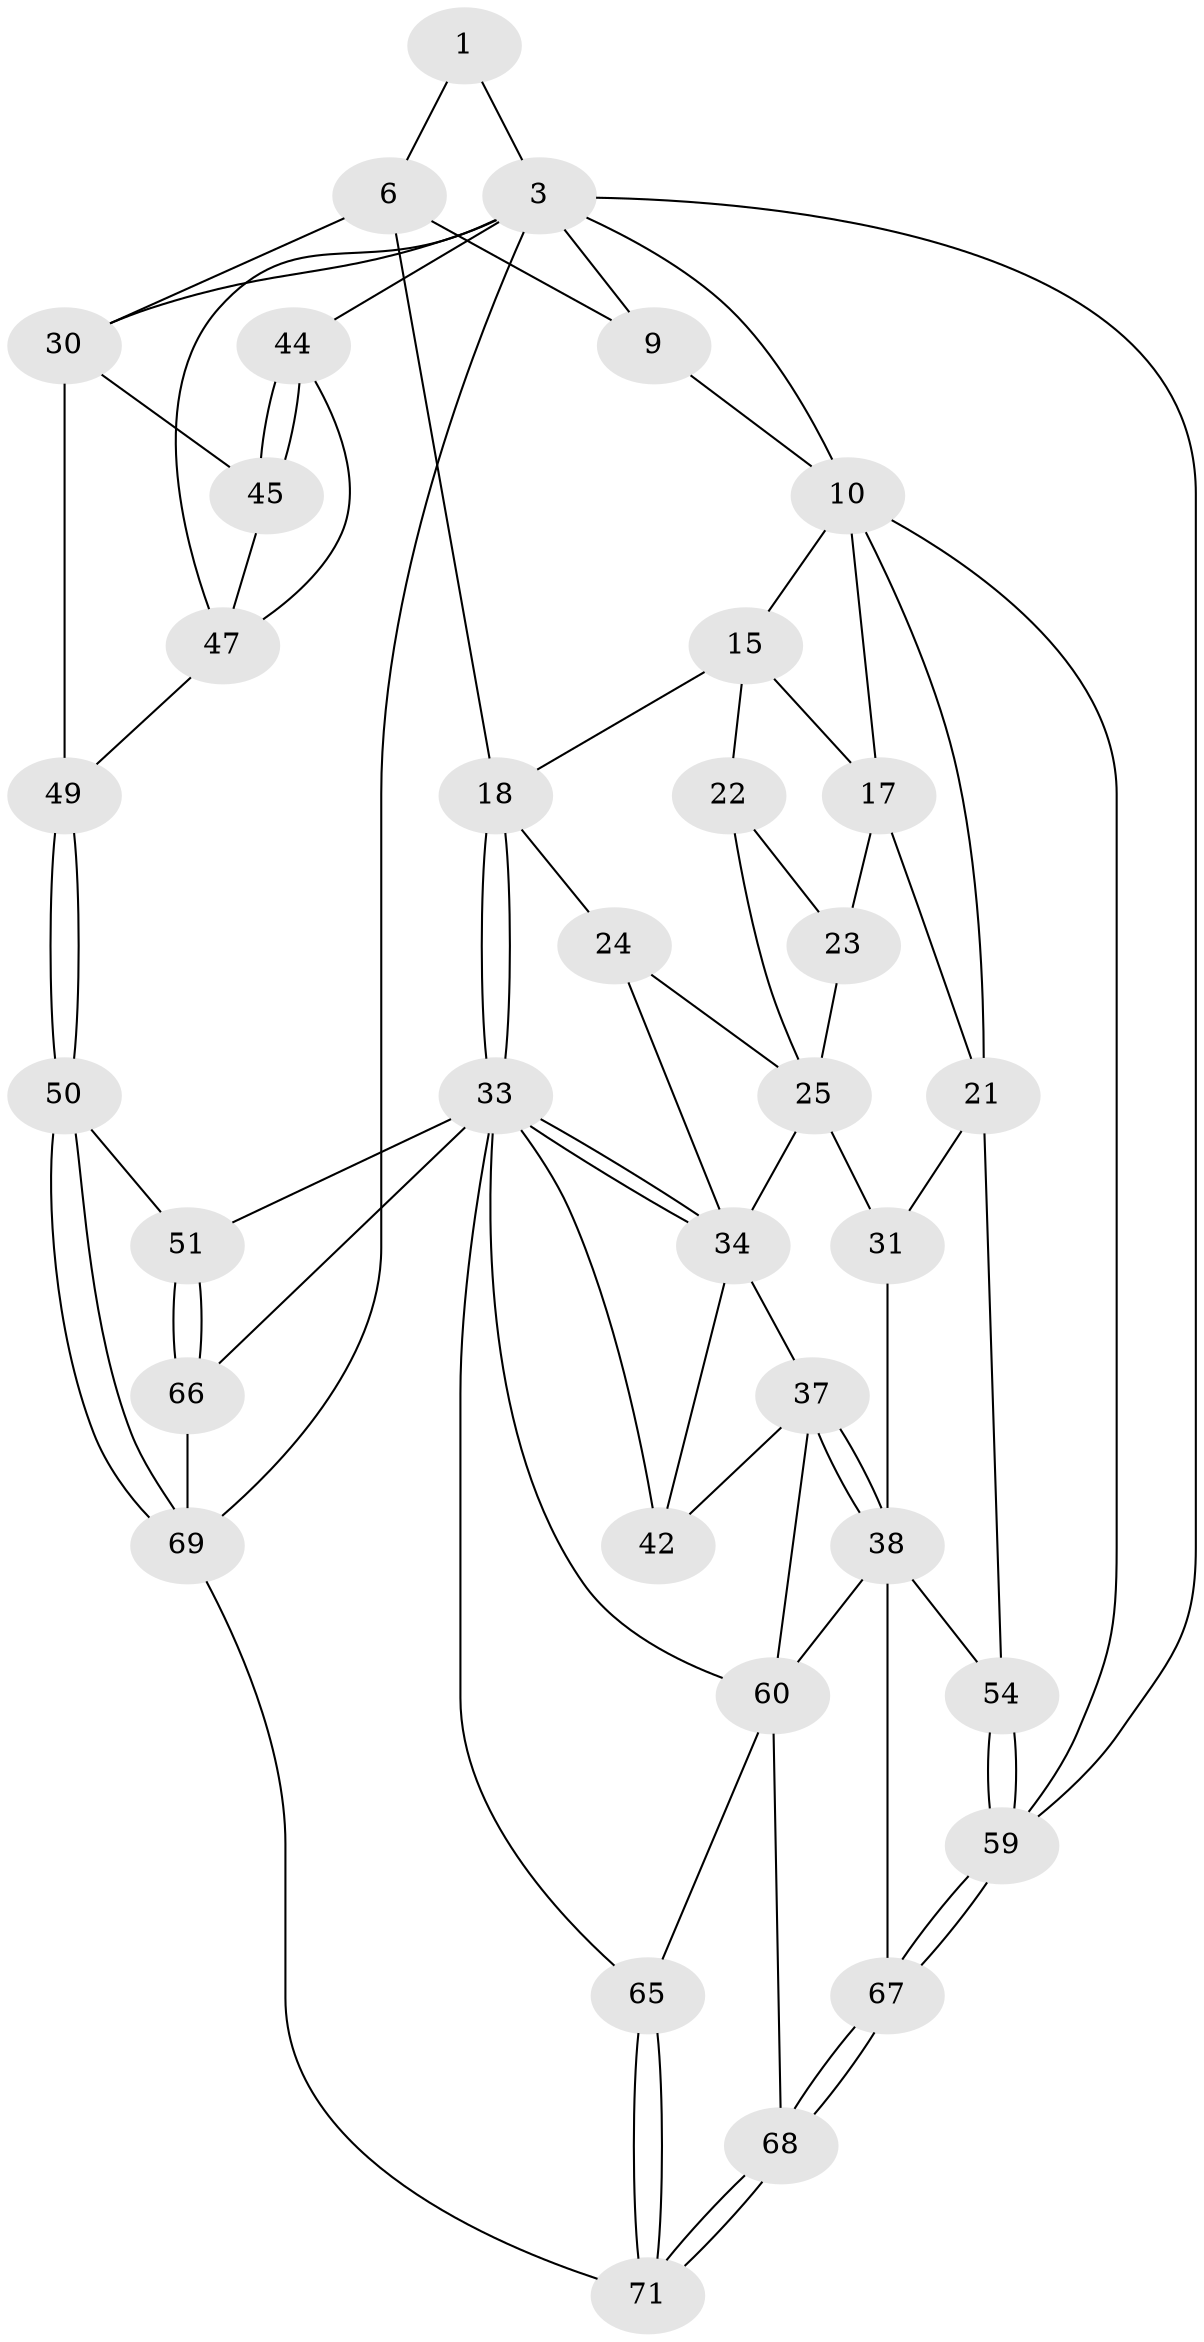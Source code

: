 // original degree distribution, {3: 0.04225352112676056, 4: 0.2676056338028169, 5: 0.43661971830985913, 6: 0.2535211267605634}
// Generated by graph-tools (version 1.1) at 2025/17/03/09/25 04:17:21]
// undirected, 35 vertices, 79 edges
graph export_dot {
graph [start="1"]
  node [color=gray90,style=filled];
  1 [pos="+0.7185665770348548+0",super="+5+2"];
  3 [pos="+1+0.18194954568715482",super="+4+46+29"];
  6 [pos="+0.7331026774963425+0.32403762558987514",super="+7"];
  9 [pos="+0.4877397626098583+0"];
  10 [pos="+0+0",super="+11+13"];
  15 [pos="+0.31854051936976735+0.07478628521002101",super="+16"];
  17 [pos="+0.13563347776802495+0.24360014457890697",super="+20"];
  18 [pos="+0.6300225772639512+0.3900195607939237",super="+19"];
  21 [pos="+0+0.3539383459678725",super="+32"];
  22 [pos="+0.15791967055655692+0.29275095230031006"];
  23 [pos="+0.05631921640549812+0.3371152834228816"];
  24 [pos="+0.33140134763511836+0.3904063156849212"];
  25 [pos="+0.24267397890510842+0.4081095664259757",super="+26"];
  30 [pos="+0.9081934177355602+0.3919573724313688",super="+40"];
  31 [pos="+0+0.4742257909830345",super="+39"];
  33 [pos="+0.4959093885616865+0.5260221379372805",super="+52"];
  34 [pos="+0.3883383835431101+0.4886461754290208",super="+35"];
  37 [pos="+0.2529262888313123+0.5938239625013348",super="+43"];
  38 [pos="+0.16507411430962804+0.595434994317349",super="+53"];
  42 [pos="+0.3516016861409998+0.5905920466989373"];
  44 [pos="+1+0.5830224137790078",super="+48"];
  45 [pos="+0.9550355509571642+0.5640283371256939",super="+57"];
  47 [pos="+1+1",super="+58"];
  49 [pos="+0.7417594631735757+0.6982239762971858"];
  50 [pos="+0.6894467679930537+0.7444847388388568"];
  51 [pos="+0.6630962973860225+0.7585673761492592"];
  54 [pos="+0+0.7533431457131372"];
  59 [pos="+0+1"];
  60 [pos="+0.3121042078506833+0.6977456060483199",super="+61"];
  65 [pos="+0.33992801429286235+0.8332196412674426"];
  66 [pos="+0.6389083330999524+0.7909259879766679"];
  67 [pos="+0+1"];
  68 [pos="+0.13340235291584077+1"];
  69 [pos="+1+1",super="+70"];
  71 [pos="+0.4235021674482814+1"];
  1 -- 6;
  1 -- 3;
  3 -- 9;
  3 -- 10;
  3 -- 59;
  3 -- 69;
  3 -- 47;
  3 -- 44;
  3 -- 30;
  6 -- 30 [weight=2];
  6 -- 18;
  6 -- 9;
  9 -- 10;
  10 -- 59;
  10 -- 15;
  10 -- 17;
  10 -- 21;
  15 -- 17;
  15 -- 22;
  15 -- 18;
  17 -- 21;
  17 -- 23;
  18 -- 33;
  18 -- 33;
  18 -- 24;
  21 -- 54;
  21 -- 31;
  22 -- 23;
  22 -- 25;
  23 -- 25;
  24 -- 25;
  24 -- 34;
  25 -- 31 [weight=2];
  25 -- 34;
  30 -- 49;
  30 -- 45;
  31 -- 38;
  33 -- 34;
  33 -- 34;
  33 -- 65;
  33 -- 51;
  33 -- 66;
  33 -- 42;
  33 -- 60;
  34 -- 42;
  34 -- 37;
  37 -- 38;
  37 -- 38;
  37 -- 42;
  37 -- 60;
  38 -- 54;
  38 -- 67;
  38 -- 60;
  44 -- 45 [weight=2];
  44 -- 45;
  44 -- 47;
  45 -- 47;
  47 -- 49;
  49 -- 50;
  49 -- 50;
  50 -- 51;
  50 -- 69;
  50 -- 69;
  51 -- 66;
  51 -- 66;
  54 -- 59;
  54 -- 59;
  59 -- 67;
  59 -- 67;
  60 -- 65;
  60 -- 68;
  65 -- 71;
  65 -- 71;
  66 -- 69;
  67 -- 68;
  67 -- 68;
  68 -- 71;
  68 -- 71;
  69 -- 71;
}

